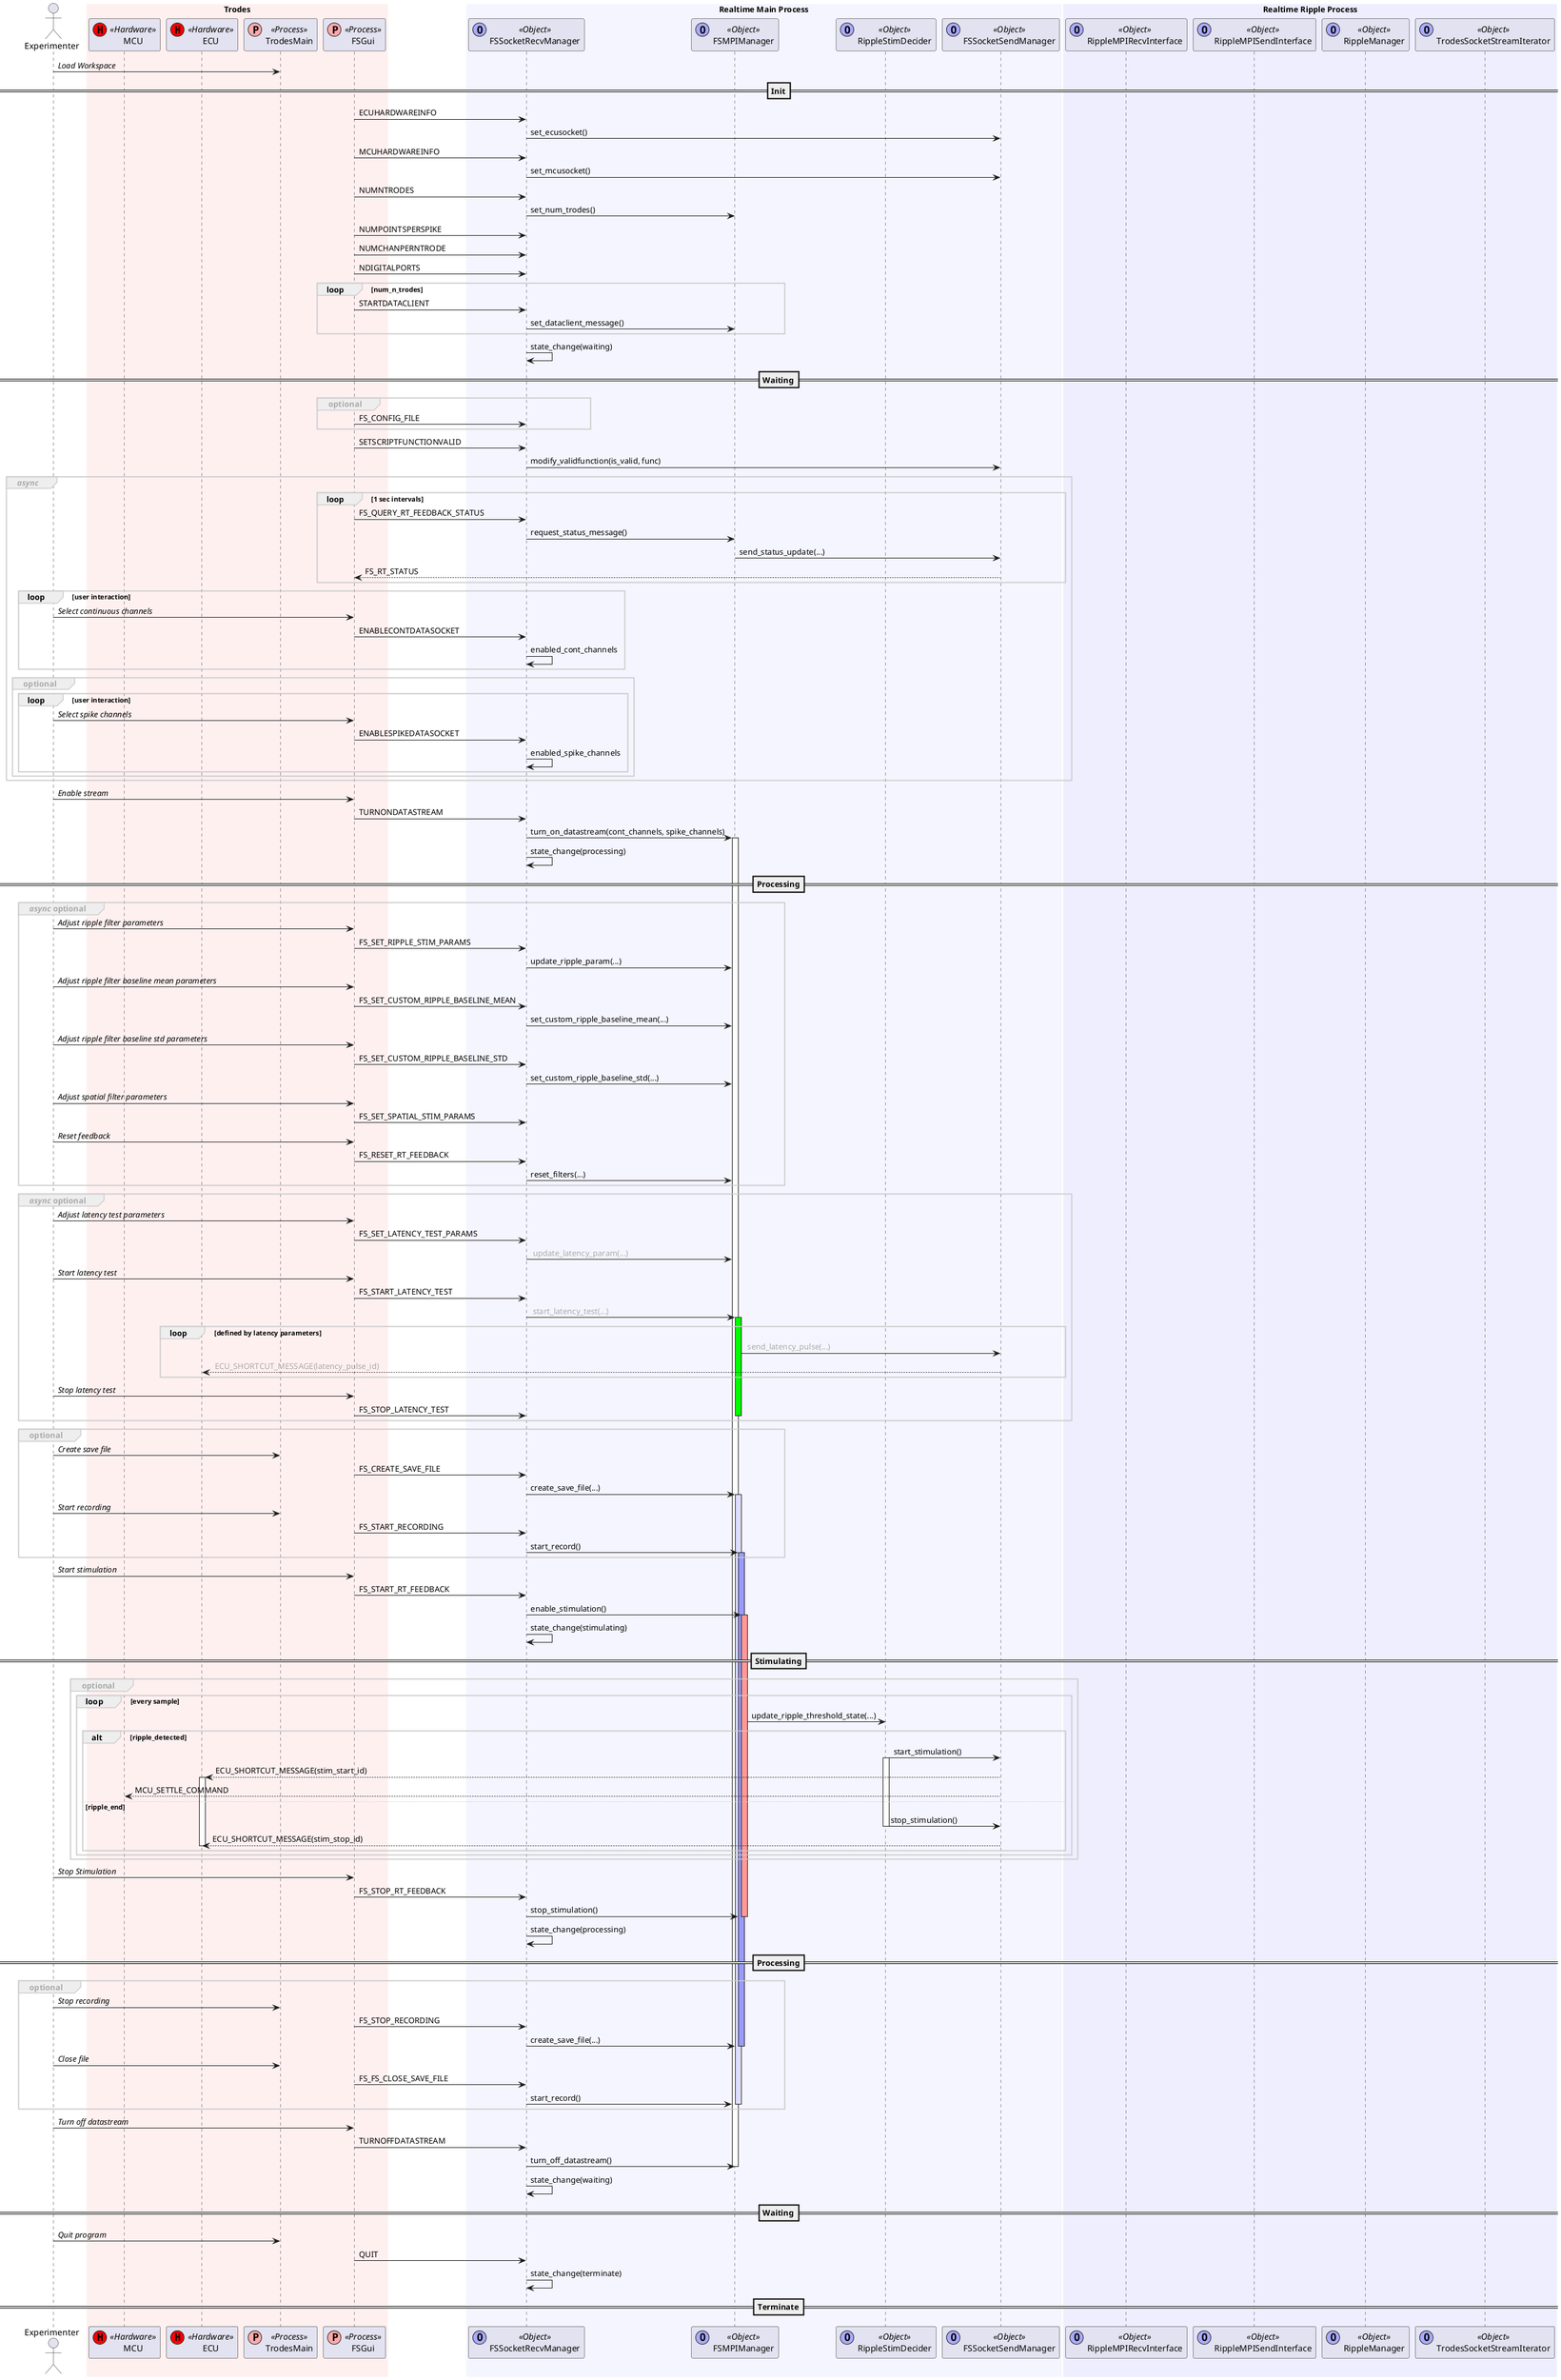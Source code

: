 @startuml

skinparam sequence {
BoxBorderColor #ffffff
GroupBorderColor #cccccc
ParticipantBackgroundColor<<Trodes>> #ffeeee
ParticipantBackgroundColor<<Realtime Main>> #eeeeff
}
skinparam shadowing false
actor "Experimenter" as User

box "Trodes" #fff0f0
participant MCU <<(H, #FF0000) Hardware>>
participant ECU <<(H, #FF0000) Hardware>>
participant TrodesMain <<(P, #ffaaaa) Process>>
participant FSGui <<(P, #ffaaaa) Process>>
end box

box "Realtime Main Process" #f5f5ff
    participant FSSocketRecvManager <<(O, #aaaaff) Object>>
    participant FSMPIManager <<(O, #aaaaff) Object>>
    participant RippleStimDecider <<(O, #aaaaff) Object>>
    participant FSSocketSendManager <<(O, #aaaaff) Object>>
end box

box "Realtime Ripple Process" #eeeeff
    participant RippleMPIRecvInterface <<(O, #aaaaff) Object>>
    participant RippleMPISendInterface <<(O, #aaaaff) Object>>
    participant RippleManager <<(O, #aaaaff) Object>>
    participant TrodesSocketStreamIterator <<(O, #aaaaff) Object>>
end box

User -> TrodesMain: //Load Workspace//
==Init==
FSGui -> FSSocketRecvManager: ECUHARDWAREINFO
FSSocketRecvManager -> FSSocketSendManager: set_ecusocket()
FSGui -> FSSocketRecvManager: MCUHARDWAREINFO
FSSocketRecvManager -> FSSocketSendManager: set_mcusocket()
FSGui -> FSSocketRecvManager: NUMNTRODES
FSSocketRecvManager -> FSMPIManager: set_num_trodes()
FSGui -> FSSocketRecvManager: NUMPOINTSPERSPIKE
FSGui -> FSSocketRecvManager: NUMCHANPERNTRODE
FSGui -> FSSocketRecvManager: NDIGITALPORTS

loop num_n_trodes
    FSGui -> FSSocketRecvManager: STARTDATACLIENT
    FSSocketRecvManager -> FSMPIManager: set_dataclient_message()
end loop

FSSocketRecvManager -> FSSocketRecvManager: state_change(waiting)


==Waiting==

group <font color=#aaaaaa> optional
    FSGui -> FSSocketRecvManager: FS_CONFIG_FILE
end group

FSGui -> FSSocketRecvManager: SETSCRIPTFUNCTIONVALID
FSSocketRecvManager -> FSSocketSendManager: modify_validfunction(is_valid, func)

group <font color=#aaaaaa> //async//
    loop 1 sec intervals
        FSGui -> FSSocketRecvManager: FS_QUERY_RT_FEEDBACK_STATUS
        FSSocketRecvManager -> FSMPIManager: request_status_message()
        FSMPIManager -> FSSocketSendManager: send_status_update(...)
        FSSocketSendManager --> FSGui: FS_RT_STATUS
    end loop

    loop user interaction
        User -> FSGui: //Select continuous channels//
        FSGui -> FSSocketRecvManager: ENABLECONTDATASOCKET
        FSSocketRecvManager -> FSSocketRecvManager: enabled_cont_channels
    end loop

    group <font color=#aaaaaa> optional
        loop user interaction
            User -> FSGui: //Select spike channels//
            FSGui -> FSSocketRecvManager: ENABLESPIKEDATASOCKET
            FSSocketRecvManager -> FSSocketRecvManager: enabled_spike_channels
        end loop
    end group
end group

User -> FSGui: //Enable stream//
FSGui -> FSSocketRecvManager: TURNONDATASTREAM
FSSocketRecvManager -> FSMPIManager: turn_on_datastream(cont_channels, spike_channels)
activate FSMPIManager
FSSocketRecvManager -> FSSocketRecvManager: state_change(processing)


==Processing==

group <font color=#aaaaaa> //async// optional
    User -> FSGui: //Adjust ripple filter parameters//
    FSGui -> FSSocketRecvManager: FS_SET_RIPPLE_STIM_PARAMS
    FSSocketRecvManager -> FSMPIManager: update_ripple_param(...)
    User -> FSGui: //Adjust ripple filter baseline mean parameters//
    FSGui -> FSSocketRecvManager: FS_SET_CUSTOM_RIPPLE_BASELINE_MEAN
    FSSocketRecvManager -> FSMPIManager: set_custom_ripple_baseline_mean(...)
    User -> FSGui: //Adjust ripple filter baseline std parameters//
    FSGui -> FSSocketRecvManager: FS_SET_CUSTOM_RIPPLE_BASELINE_STD
    FSSocketRecvManager -> FSMPIManager: set_custom_ripple_baseline_std(...)
    User -> FSGui: //Adjust spatial filter parameters//
    FSGui -> FSSocketRecvManager: FS_SET_SPATIAL_STIM_PARAMS
    User -> FSGui: //Reset feedback//
    FSGui -> FSSocketRecvManager: FS_RESET_RT_FEEDBACK
    FSSocketRecvManager -> FSMPIManager: reset_filters(...)
end group

group <font color=#aaaaaa> //async// optional
    User -> FSGui: //Adjust latency test parameters//
    FSGui -> FSSocketRecvManager: FS_SET_LATENCY_TEST_PARAMS
    FSSocketRecvManager -> FSMPIManager: <color #aaaaaa> update_latency_param(...)
    User -> FSGui: //Start latency test//
    FSGui -> FSSocketRecvManager: FS_START_LATENCY_TEST
    FSSocketRecvManager -> FSMPIManager: <color #aaaaaa> start_latency_test(...)
    activate FSMPIManager #00ff00
    loop defined by latency parameters
        FSMPIManager -> FSSocketSendManager: <color #aaaaaa> send_latency_pulse(...)
        FSSocketSendManager --> ECU: <color #aaaaaa> ECU_SHORTCUT_MESSAGE(latency_pulse_id)
    end loop
    User -> FSGui: //Stop latency test//
    FSGui -> FSSocketRecvManager: FS_STOP_LATENCY_TEST
    deactivate FSMPIManager
end group

group <font color=#aaaaaa> optional
    User -> TrodesMain: //Create save file//
    FSGui -> FSSocketRecvManager: FS_CREATE_SAVE_FILE
    FSSocketRecvManager -> FSMPIManager: create_save_file(...)
    activate FSMPIManager #ddddff
    User -> TrodesMain: //Start recording//
    FSGui -> FSSocketRecvManager: FS_START_RECORDING
    FSSocketRecvManager -> FSMPIManager: start_record()
    activate FSMPIManager #9999ff
end group

User -> FSGui: //Start stimulation//
FSGui -> FSSocketRecvManager: FS_START_RT_FEEDBACK
FSSocketRecvManager -> FSMPIManager: enable_stimulation()
activate FSMPIManager #ff9999
FSSocketRecvManager -> FSSocketRecvManager: state_change(stimulating)


==Stimulating==

group <font color=#aaaaaa> optional
    loop every sample
    FSMPIManager -> RippleStimDecider: update_ripple_threshold_state(...)
    alt ripple_detected
        RippleStimDecider -> FSSocketSendManager: start_stimulation()
        activate RippleStimDecider
        FSSocketSendManager --> ECU: ECU_SHORTCUT_MESSAGE(stim_start_id)
        activate ECU
        FSSocketSendManager --> MCU: MCU_SETTLE_COMMAND
    else ripple_end
        RippleStimDecider -> FSSocketSendManager: stop_stimulation()
        deactivate RippleStimDecider
        FSSocketSendManager --> ECU: ECU_SHORTCUT_MESSAGE(stim_stop_id)
        deactivate ECU
    end alt
    end loop
end group

User -> FSGui: //Stop Stimulation//
FSGui -> FSSocketRecvManager: FS_STOP_RT_FEEDBACK
FSSocketRecvManager -> FSMPIManager: stop_stimulation()
deactivate FSMPIManager

FSSocketRecvManager -> FSSocketRecvManager: state_change(processing)


==Processing==

group <font color=#aaaaaa> optional
    User -> TrodesMain: //Stop recording//
    FSGui -> FSSocketRecvManager: FS_STOP_RECORDING
    FSSocketRecvManager -> FSMPIManager: create_save_file(...)
    deactivate FSMPIManager
    User -> TrodesMain: //Close file//
    FSGui -> FSSocketRecvManager: FS_FS_CLOSE_SAVE_FILE
    FSSocketRecvManager -> FSMPIManager: start_record()
    deactivate FSMPIManager
end group

User -> FSGui: //Turn off datastream//
FSGui -> FSSocketRecvManager: TURNOFFDATASTREAM
FSSocketRecvManager -> FSMPIManager: turn_off_datastream()
deactivate FSMPIManager
FSSocketRecvManager -> FSSocketRecvManager: state_change(waiting)


==Waiting==

User -> TrodesMain: //Quit program//
FSGui -> FSSocketRecvManager: QUIT
FSSocketRecvManager -> FSSocketRecvManager: state_change(terminate)


==Terminate==



@enduml

